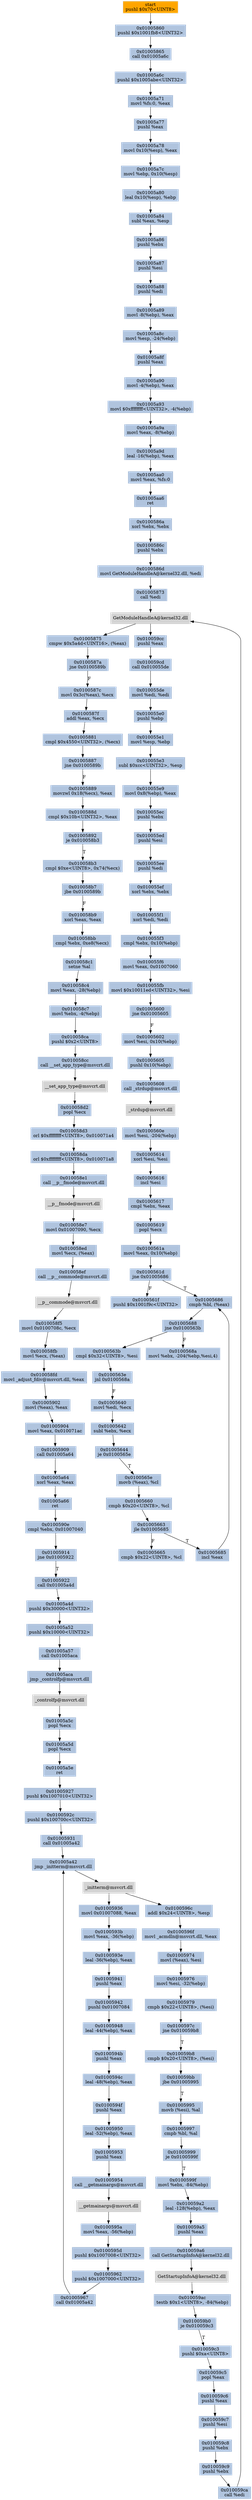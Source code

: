 digraph G {
node[shape=rectangle,style=filled,fillcolor=lightsteelblue,color=lightsteelblue]
bgcolor="transparent"
a0x0100585epushl_0x70UINT8[label="start\npushl $0x70<UINT8>",color="lightgrey",fillcolor="orange"];
a0x01005860pushl_0x1001fb8UINT32[label="0x01005860\npushl $0x1001fb8<UINT32>"];
a0x01005865call_0x01005a6c[label="0x01005865\ncall 0x01005a6c"];
a0x01005a6cpushl_0x1005abeUINT32[label="0x01005a6c\npushl $0x1005abe<UINT32>"];
a0x01005a71movl_fs_0_eax[label="0x01005a71\nmovl %fs:0, %eax"];
a0x01005a77pushl_eax[label="0x01005a77\npushl %eax"];
a0x01005a78movl_0x10esp__eax[label="0x01005a78\nmovl 0x10(%esp), %eax"];
a0x01005a7cmovl_ebp_0x10esp_[label="0x01005a7c\nmovl %ebp, 0x10(%esp)"];
a0x01005a80leal_0x10esp__ebp[label="0x01005a80\nleal 0x10(%esp), %ebp"];
a0x01005a84subl_eax_esp[label="0x01005a84\nsubl %eax, %esp"];
a0x01005a86pushl_ebx[label="0x01005a86\npushl %ebx"];
a0x01005a87pushl_esi[label="0x01005a87\npushl %esi"];
a0x01005a88pushl_edi[label="0x01005a88\npushl %edi"];
a0x01005a89movl__8ebp__eax[label="0x01005a89\nmovl -8(%ebp), %eax"];
a0x01005a8cmovl_esp__24ebp_[label="0x01005a8c\nmovl %esp, -24(%ebp)"];
a0x01005a8fpushl_eax[label="0x01005a8f\npushl %eax"];
a0x01005a90movl__4ebp__eax[label="0x01005a90\nmovl -4(%ebp), %eax"];
a0x01005a93movl_0xffffffffUINT32__4ebp_[label="0x01005a93\nmovl $0xffffffff<UINT32>, -4(%ebp)"];
a0x01005a9amovl_eax__8ebp_[label="0x01005a9a\nmovl %eax, -8(%ebp)"];
a0x01005a9dleal__16ebp__eax[label="0x01005a9d\nleal -16(%ebp), %eax"];
a0x01005aa0movl_eax_fs_0[label="0x01005aa0\nmovl %eax, %fs:0"];
a0x01005aa6ret[label="0x01005aa6\nret"];
a0x0100586axorl_ebx_ebx[label="0x0100586a\nxorl %ebx, %ebx"];
a0x0100586cpushl_ebx[label="0x0100586c\npushl %ebx"];
a0x0100586dmovl_GetModuleHandleA_kernel32_dll_edi[label="0x0100586d\nmovl GetModuleHandleA@kernel32.dll, %edi"];
a0x01005873call_edi[label="0x01005873\ncall %edi"];
GetModuleHandleA_kernel32_dll[label="GetModuleHandleA@kernel32.dll",color="lightgrey",fillcolor="lightgrey"];
a0x01005875cmpw_0x5a4dUINT16_eax_[label="0x01005875\ncmpw $0x5a4d<UINT16>, (%eax)"];
a0x0100587ajne_0x0100589b[label="0x0100587a\njne 0x0100589b"];
a0x0100587cmovl_0x3ceax__ecx[label="0x0100587c\nmovl 0x3c(%eax), %ecx"];
a0x0100587faddl_eax_ecx[label="0x0100587f\naddl %eax, %ecx"];
a0x01005881cmpl_0x4550UINT32_ecx_[label="0x01005881\ncmpl $0x4550<UINT32>, (%ecx)"];
a0x01005887jne_0x0100589b[label="0x01005887\njne 0x0100589b"];
a0x01005889movzwl_0x18ecx__eax[label="0x01005889\nmovzwl 0x18(%ecx), %eax"];
a0x0100588dcmpl_0x10bUINT32_eax[label="0x0100588d\ncmpl $0x10b<UINT32>, %eax"];
a0x01005892je_0x010058b3[label="0x01005892\nje 0x010058b3"];
a0x010058b3cmpl_0xeUINT8_0x74ecx_[label="0x010058b3\ncmpl $0xe<UINT8>, 0x74(%ecx)"];
a0x010058b7jbe_0x0100589b[label="0x010058b7\njbe 0x0100589b"];
a0x010058b9xorl_eax_eax[label="0x010058b9\nxorl %eax, %eax"];
a0x010058bbcmpl_ebx_0xe8ecx_[label="0x010058bb\ncmpl %ebx, 0xe8(%ecx)"];
a0x010058c1setne_al[label="0x010058c1\nsetne %al"];
a0x010058c4movl_eax__28ebp_[label="0x010058c4\nmovl %eax, -28(%ebp)"];
a0x010058c7movl_ebx__4ebp_[label="0x010058c7\nmovl %ebx, -4(%ebp)"];
a0x010058capushl_0x2UINT8[label="0x010058ca\npushl $0x2<UINT8>"];
a0x010058cccall___set_app_type_msvcrt_dll[label="0x010058cc\ncall __set_app_type@msvcrt.dll"];
a__set_app_type_msvcrt_dll[label="__set_app_type@msvcrt.dll",color="lightgrey",fillcolor="lightgrey"];
a0x010058d2popl_ecx[label="0x010058d2\npopl %ecx"];
a0x010058d3orl_0xffffffffUINT8_0x010071a4[label="0x010058d3\norl $0xffffffff<UINT8>, 0x010071a4"];
a0x010058daorl_0xffffffffUINT8_0x010071a8[label="0x010058da\norl $0xffffffff<UINT8>, 0x010071a8"];
a0x010058e1call___p__fmode_msvcrt_dll[label="0x010058e1\ncall __p__fmode@msvcrt.dll"];
a__p__fmode_msvcrt_dll[label="__p__fmode@msvcrt.dll",color="lightgrey",fillcolor="lightgrey"];
a0x010058e7movl_0x01007090_ecx[label="0x010058e7\nmovl 0x01007090, %ecx"];
a0x010058edmovl_ecx_eax_[label="0x010058ed\nmovl %ecx, (%eax)"];
a0x010058efcall___p__commode_msvcrt_dll[label="0x010058ef\ncall __p__commode@msvcrt.dll"];
a__p__commode_msvcrt_dll[label="__p__commode@msvcrt.dll",color="lightgrey",fillcolor="lightgrey"];
a0x010058f5movl_0x0100708c_ecx[label="0x010058f5\nmovl 0x0100708c, %ecx"];
a0x010058fbmovl_ecx_eax_[label="0x010058fb\nmovl %ecx, (%eax)"];
a0x010058fdmovl__adjust_fdiv_msvcrt_dll_eax[label="0x010058fd\nmovl _adjust_fdiv@msvcrt.dll, %eax"];
a0x01005902movl_eax__eax[label="0x01005902\nmovl (%eax), %eax"];
a0x01005904movl_eax_0x010071ac[label="0x01005904\nmovl %eax, 0x010071ac"];
a0x01005909call_0x01005a64[label="0x01005909\ncall 0x01005a64"];
a0x01005a64xorl_eax_eax[label="0x01005a64\nxorl %eax, %eax"];
a0x01005a66ret[label="0x01005a66\nret"];
a0x0100590ecmpl_ebx_0x01007040[label="0x0100590e\ncmpl %ebx, 0x01007040"];
a0x01005914jne_0x01005922[label="0x01005914\njne 0x01005922"];
a0x01005922call_0x01005a4d[label="0x01005922\ncall 0x01005a4d"];
a0x01005a4dpushl_0x30000UINT32[label="0x01005a4d\npushl $0x30000<UINT32>"];
a0x01005a52pushl_0x10000UINT32[label="0x01005a52\npushl $0x10000<UINT32>"];
a0x01005a57call_0x01005aca[label="0x01005a57\ncall 0x01005aca"];
a0x01005acajmp__controlfp_msvcrt_dll[label="0x01005aca\njmp _controlfp@msvcrt.dll"];
a_controlfp_msvcrt_dll[label="_controlfp@msvcrt.dll",color="lightgrey",fillcolor="lightgrey"];
a0x01005a5cpopl_ecx[label="0x01005a5c\npopl %ecx"];
a0x01005a5dpopl_ecx[label="0x01005a5d\npopl %ecx"];
a0x01005a5eret[label="0x01005a5e\nret"];
a0x01005927pushl_0x1007010UINT32[label="0x01005927\npushl $0x1007010<UINT32>"];
a0x0100592cpushl_0x100700cUINT32[label="0x0100592c\npushl $0x100700c<UINT32>"];
a0x01005931call_0x01005a42[label="0x01005931\ncall 0x01005a42"];
a0x01005a42jmp__initterm_msvcrt_dll[label="0x01005a42\njmp _initterm@msvcrt.dll"];
a_initterm_msvcrt_dll[label="_initterm@msvcrt.dll",color="lightgrey",fillcolor="lightgrey"];
a0x01005936movl_0x01007088_eax[label="0x01005936\nmovl 0x01007088, %eax"];
a0x0100593bmovl_eax__36ebp_[label="0x0100593b\nmovl %eax, -36(%ebp)"];
a0x0100593eleal__36ebp__eax[label="0x0100593e\nleal -36(%ebp), %eax"];
a0x01005941pushl_eax[label="0x01005941\npushl %eax"];
a0x01005942pushl_0x01007084[label="0x01005942\npushl 0x01007084"];
a0x01005948leal__44ebp__eax[label="0x01005948\nleal -44(%ebp), %eax"];
a0x0100594bpushl_eax[label="0x0100594b\npushl %eax"];
a0x0100594cleal__48ebp__eax[label="0x0100594c\nleal -48(%ebp), %eax"];
a0x0100594fpushl_eax[label="0x0100594f\npushl %eax"];
a0x01005950leal__52ebp__eax[label="0x01005950\nleal -52(%ebp), %eax"];
a0x01005953pushl_eax[label="0x01005953\npushl %eax"];
a0x01005954call___getmainargs_msvcrt_dll[label="0x01005954\ncall __getmainargs@msvcrt.dll"];
a__getmainargs_msvcrt_dll[label="__getmainargs@msvcrt.dll",color="lightgrey",fillcolor="lightgrey"];
a0x0100595amovl_eax__56ebp_[label="0x0100595a\nmovl %eax, -56(%ebp)"];
a0x0100595dpushl_0x1007008UINT32[label="0x0100595d\npushl $0x1007008<UINT32>"];
a0x01005962pushl_0x1007000UINT32[label="0x01005962\npushl $0x1007000<UINT32>"];
a0x01005967call_0x01005a42[label="0x01005967\ncall 0x01005a42"];
a0x0100596caddl_0x24UINT8_esp[label="0x0100596c\naddl $0x24<UINT8>, %esp"];
a0x0100596fmovl__acmdln_msvcrt_dll_eax[label="0x0100596f\nmovl _acmdln@msvcrt.dll, %eax"];
a0x01005974movl_eax__esi[label="0x01005974\nmovl (%eax), %esi"];
a0x01005976movl_esi__32ebp_[label="0x01005976\nmovl %esi, -32(%ebp)"];
a0x01005979cmpb_0x22UINT8_esi_[label="0x01005979\ncmpb $0x22<UINT8>, (%esi)"];
a0x0100597cjne_0x010059b8[label="0x0100597c\njne 0x010059b8"];
a0x010059b8cmpb_0x20UINT8_esi_[label="0x010059b8\ncmpb $0x20<UINT8>, (%esi)"];
a0x010059bbjbe_0x01005995[label="0x010059bb\njbe 0x01005995"];
a0x01005995movb_esi__al[label="0x01005995\nmovb (%esi), %al"];
a0x01005997cmpb_bl_al[label="0x01005997\ncmpb %bl, %al"];
a0x01005999je_0x0100599f[label="0x01005999\nje 0x0100599f"];
a0x0100599fmovl_ebx__84ebp_[label="0x0100599f\nmovl %ebx, -84(%ebp)"];
a0x010059a2leal__128ebp__eax[label="0x010059a2\nleal -128(%ebp), %eax"];
a0x010059a5pushl_eax[label="0x010059a5\npushl %eax"];
a0x010059a6call_GetStartupInfoA_kernel32_dll[label="0x010059a6\ncall GetStartupInfoA@kernel32.dll"];
GetStartupInfoA_kernel32_dll[label="GetStartupInfoA@kernel32.dll",color="lightgrey",fillcolor="lightgrey"];
a0x010059actestb_0x1UINT8__84ebp_[label="0x010059ac\ntestb $0x1<UINT8>, -84(%ebp)"];
a0x010059b0je_0x010059c3[label="0x010059b0\nje 0x010059c3"];
a0x010059c3pushl_0xaUINT8[label="0x010059c3\npushl $0xa<UINT8>"];
a0x010059c5popl_eax[label="0x010059c5\npopl %eax"];
a0x010059c6pushl_eax[label="0x010059c6\npushl %eax"];
a0x010059c7pushl_esi[label="0x010059c7\npushl %esi"];
a0x010059c8pushl_ebx[label="0x010059c8\npushl %ebx"];
a0x010059c9pushl_ebx[label="0x010059c9\npushl %ebx"];
a0x010059cacall_edi[label="0x010059ca\ncall %edi"];
a0x010059ccpushl_eax[label="0x010059cc\npushl %eax"];
a0x010059cdcall_0x010055de[label="0x010059cd\ncall 0x010055de"];
a0x010055demovl_edi_edi[label="0x010055de\nmovl %edi, %edi"];
a0x010055e0pushl_ebp[label="0x010055e0\npushl %ebp"];
a0x010055e1movl_esp_ebp[label="0x010055e1\nmovl %esp, %ebp"];
a0x010055e3subl_0xccUINT32_esp[label="0x010055e3\nsubl $0xcc<UINT32>, %esp"];
a0x010055e9movl_0x8ebp__eax[label="0x010055e9\nmovl 0x8(%ebp), %eax"];
a0x010055ecpushl_ebx[label="0x010055ec\npushl %ebx"];
a0x010055edpushl_esi[label="0x010055ed\npushl %esi"];
a0x010055eepushl_edi[label="0x010055ee\npushl %edi"];
a0x010055efxorl_ebx_ebx[label="0x010055ef\nxorl %ebx, %ebx"];
a0x010055f1xorl_edi_edi[label="0x010055f1\nxorl %edi, %edi"];
a0x010055f3cmpl_ebx_0x10ebp_[label="0x010055f3\ncmpl %ebx, 0x10(%ebp)"];
a0x010055f6movl_eax_0x01007060[label="0x010055f6\nmovl %eax, 0x01007060"];
a0x010055fbmovl_0x10011edUINT32_esi[label="0x010055fb\nmovl $0x10011ed<UINT32>, %esi"];
a0x01005600jne_0x01005605[label="0x01005600\njne 0x01005605"];
a0x01005602movl_esi_0x10ebp_[label="0x01005602\nmovl %esi, 0x10(%ebp)"];
a0x01005605pushl_0x10ebp_[label="0x01005605\npushl 0x10(%ebp)"];
a0x01005608call__strdup_msvcrt_dll[label="0x01005608\ncall _strdup@msvcrt.dll"];
a_strdup_msvcrt_dll[label="_strdup@msvcrt.dll",color="lightgrey",fillcolor="lightgrey"];
a0x0100560emovl_esi__204ebp_[label="0x0100560e\nmovl %esi, -204(%ebp)"];
a0x01005614xorl_esi_esi[label="0x01005614\nxorl %esi, %esi"];
a0x01005616incl_esi[label="0x01005616\nincl %esi"];
a0x01005617cmpl_ebx_eax[label="0x01005617\ncmpl %ebx, %eax"];
a0x01005619popl_ecx[label="0x01005619\npopl %ecx"];
a0x0100561amovl_eax_0x10ebp_[label="0x0100561a\nmovl %eax, 0x10(%ebp)"];
a0x0100561djne_0x01005686[label="0x0100561d\njne 0x01005686"];
a0x0100561fpushl_0x1001f9cUINT32[label="0x0100561f\npushl $0x1001f9c<UINT32>"];
a0x01005686cmpb_bl_eax_[label="0x01005686\ncmpb %bl, (%eax)"];
a0x01005688jne_0x0100563b[label="0x01005688\njne 0x0100563b"];
a0x0100568amovl_ebx__204ebpesi4_[label="0x0100568a\nmovl %ebx, -204(%ebp,%esi,4)"];
a0x0100563bcmpl_0x32UINT8_esi[label="0x0100563b\ncmpl $0x32<UINT8>, %esi"];
a0x0100563ejnl_0x0100568a[label="0x0100563e\njnl 0x0100568a"];
a0x01005640movl_edi_ecx[label="0x01005640\nmovl %edi, %ecx"];
a0x01005642subl_ebx_ecx[label="0x01005642\nsubl %ebx, %ecx"];
a0x01005644je_0x0100565e[label="0x01005644\nje 0x0100565e"];
a0x0100565emovb_eax__cl[label="0x0100565e\nmovb (%eax), %cl"];
a0x01005660cmpb_0x20UINT8_cl[label="0x01005660\ncmpb $0x20<UINT8>, %cl"];
a0x01005663jle_0x01005685[label="0x01005663\njle 0x01005685"];
a0x01005665cmpb_0x22UINT8_cl[label="0x01005665\ncmpb $0x22<UINT8>, %cl"];
a0x01005685incl_eax[label="0x01005685\nincl %eax"];
a0x0100585epushl_0x70UINT8 -> a0x01005860pushl_0x1001fb8UINT32 [color="#000000"];
a0x01005860pushl_0x1001fb8UINT32 -> a0x01005865call_0x01005a6c [color="#000000"];
a0x01005865call_0x01005a6c -> a0x01005a6cpushl_0x1005abeUINT32 [color="#000000"];
a0x01005a6cpushl_0x1005abeUINT32 -> a0x01005a71movl_fs_0_eax [color="#000000"];
a0x01005a71movl_fs_0_eax -> a0x01005a77pushl_eax [color="#000000"];
a0x01005a77pushl_eax -> a0x01005a78movl_0x10esp__eax [color="#000000"];
a0x01005a78movl_0x10esp__eax -> a0x01005a7cmovl_ebp_0x10esp_ [color="#000000"];
a0x01005a7cmovl_ebp_0x10esp_ -> a0x01005a80leal_0x10esp__ebp [color="#000000"];
a0x01005a80leal_0x10esp__ebp -> a0x01005a84subl_eax_esp [color="#000000"];
a0x01005a84subl_eax_esp -> a0x01005a86pushl_ebx [color="#000000"];
a0x01005a86pushl_ebx -> a0x01005a87pushl_esi [color="#000000"];
a0x01005a87pushl_esi -> a0x01005a88pushl_edi [color="#000000"];
a0x01005a88pushl_edi -> a0x01005a89movl__8ebp__eax [color="#000000"];
a0x01005a89movl__8ebp__eax -> a0x01005a8cmovl_esp__24ebp_ [color="#000000"];
a0x01005a8cmovl_esp__24ebp_ -> a0x01005a8fpushl_eax [color="#000000"];
a0x01005a8fpushl_eax -> a0x01005a90movl__4ebp__eax [color="#000000"];
a0x01005a90movl__4ebp__eax -> a0x01005a93movl_0xffffffffUINT32__4ebp_ [color="#000000"];
a0x01005a93movl_0xffffffffUINT32__4ebp_ -> a0x01005a9amovl_eax__8ebp_ [color="#000000"];
a0x01005a9amovl_eax__8ebp_ -> a0x01005a9dleal__16ebp__eax [color="#000000"];
a0x01005a9dleal__16ebp__eax -> a0x01005aa0movl_eax_fs_0 [color="#000000"];
a0x01005aa0movl_eax_fs_0 -> a0x01005aa6ret [color="#000000"];
a0x01005aa6ret -> a0x0100586axorl_ebx_ebx [color="#000000"];
a0x0100586axorl_ebx_ebx -> a0x0100586cpushl_ebx [color="#000000"];
a0x0100586cpushl_ebx -> a0x0100586dmovl_GetModuleHandleA_kernel32_dll_edi [color="#000000"];
a0x0100586dmovl_GetModuleHandleA_kernel32_dll_edi -> a0x01005873call_edi [color="#000000"];
a0x01005873call_edi -> GetModuleHandleA_kernel32_dll [color="#000000"];
GetModuleHandleA_kernel32_dll -> a0x01005875cmpw_0x5a4dUINT16_eax_ [color="#000000"];
a0x01005875cmpw_0x5a4dUINT16_eax_ -> a0x0100587ajne_0x0100589b [color="#000000"];
a0x0100587ajne_0x0100589b -> a0x0100587cmovl_0x3ceax__ecx [color="#000000",label="F"];
a0x0100587cmovl_0x3ceax__ecx -> a0x0100587faddl_eax_ecx [color="#000000"];
a0x0100587faddl_eax_ecx -> a0x01005881cmpl_0x4550UINT32_ecx_ [color="#000000"];
a0x01005881cmpl_0x4550UINT32_ecx_ -> a0x01005887jne_0x0100589b [color="#000000"];
a0x01005887jne_0x0100589b -> a0x01005889movzwl_0x18ecx__eax [color="#000000",label="F"];
a0x01005889movzwl_0x18ecx__eax -> a0x0100588dcmpl_0x10bUINT32_eax [color="#000000"];
a0x0100588dcmpl_0x10bUINT32_eax -> a0x01005892je_0x010058b3 [color="#000000"];
a0x01005892je_0x010058b3 -> a0x010058b3cmpl_0xeUINT8_0x74ecx_ [color="#000000",label="T"];
a0x010058b3cmpl_0xeUINT8_0x74ecx_ -> a0x010058b7jbe_0x0100589b [color="#000000"];
a0x010058b7jbe_0x0100589b -> a0x010058b9xorl_eax_eax [color="#000000",label="F"];
a0x010058b9xorl_eax_eax -> a0x010058bbcmpl_ebx_0xe8ecx_ [color="#000000"];
a0x010058bbcmpl_ebx_0xe8ecx_ -> a0x010058c1setne_al [color="#000000"];
a0x010058c1setne_al -> a0x010058c4movl_eax__28ebp_ [color="#000000"];
a0x010058c4movl_eax__28ebp_ -> a0x010058c7movl_ebx__4ebp_ [color="#000000"];
a0x010058c7movl_ebx__4ebp_ -> a0x010058capushl_0x2UINT8 [color="#000000"];
a0x010058capushl_0x2UINT8 -> a0x010058cccall___set_app_type_msvcrt_dll [color="#000000"];
a0x010058cccall___set_app_type_msvcrt_dll -> a__set_app_type_msvcrt_dll [color="#000000"];
a__set_app_type_msvcrt_dll -> a0x010058d2popl_ecx [color="#000000"];
a0x010058d2popl_ecx -> a0x010058d3orl_0xffffffffUINT8_0x010071a4 [color="#000000"];
a0x010058d3orl_0xffffffffUINT8_0x010071a4 -> a0x010058daorl_0xffffffffUINT8_0x010071a8 [color="#000000"];
a0x010058daorl_0xffffffffUINT8_0x010071a8 -> a0x010058e1call___p__fmode_msvcrt_dll [color="#000000"];
a0x010058e1call___p__fmode_msvcrt_dll -> a__p__fmode_msvcrt_dll [color="#000000"];
a__p__fmode_msvcrt_dll -> a0x010058e7movl_0x01007090_ecx [color="#000000"];
a0x010058e7movl_0x01007090_ecx -> a0x010058edmovl_ecx_eax_ [color="#000000"];
a0x010058edmovl_ecx_eax_ -> a0x010058efcall___p__commode_msvcrt_dll [color="#000000"];
a0x010058efcall___p__commode_msvcrt_dll -> a__p__commode_msvcrt_dll [color="#000000"];
a__p__commode_msvcrt_dll -> a0x010058f5movl_0x0100708c_ecx [color="#000000"];
a0x010058f5movl_0x0100708c_ecx -> a0x010058fbmovl_ecx_eax_ [color="#000000"];
a0x010058fbmovl_ecx_eax_ -> a0x010058fdmovl__adjust_fdiv_msvcrt_dll_eax [color="#000000"];
a0x010058fdmovl__adjust_fdiv_msvcrt_dll_eax -> a0x01005902movl_eax__eax [color="#000000"];
a0x01005902movl_eax__eax -> a0x01005904movl_eax_0x010071ac [color="#000000"];
a0x01005904movl_eax_0x010071ac -> a0x01005909call_0x01005a64 [color="#000000"];
a0x01005909call_0x01005a64 -> a0x01005a64xorl_eax_eax [color="#000000"];
a0x01005a64xorl_eax_eax -> a0x01005a66ret [color="#000000"];
a0x01005a66ret -> a0x0100590ecmpl_ebx_0x01007040 [color="#000000"];
a0x0100590ecmpl_ebx_0x01007040 -> a0x01005914jne_0x01005922 [color="#000000"];
a0x01005914jne_0x01005922 -> a0x01005922call_0x01005a4d [color="#000000",label="T"];
a0x01005922call_0x01005a4d -> a0x01005a4dpushl_0x30000UINT32 [color="#000000"];
a0x01005a4dpushl_0x30000UINT32 -> a0x01005a52pushl_0x10000UINT32 [color="#000000"];
a0x01005a52pushl_0x10000UINT32 -> a0x01005a57call_0x01005aca [color="#000000"];
a0x01005a57call_0x01005aca -> a0x01005acajmp__controlfp_msvcrt_dll [color="#000000"];
a0x01005acajmp__controlfp_msvcrt_dll -> a_controlfp_msvcrt_dll [color="#000000"];
a_controlfp_msvcrt_dll -> a0x01005a5cpopl_ecx [color="#000000"];
a0x01005a5cpopl_ecx -> a0x01005a5dpopl_ecx [color="#000000"];
a0x01005a5dpopl_ecx -> a0x01005a5eret [color="#000000"];
a0x01005a5eret -> a0x01005927pushl_0x1007010UINT32 [color="#000000"];
a0x01005927pushl_0x1007010UINT32 -> a0x0100592cpushl_0x100700cUINT32 [color="#000000"];
a0x0100592cpushl_0x100700cUINT32 -> a0x01005931call_0x01005a42 [color="#000000"];
a0x01005931call_0x01005a42 -> a0x01005a42jmp__initterm_msvcrt_dll [color="#000000"];
a0x01005a42jmp__initterm_msvcrt_dll -> a_initterm_msvcrt_dll [color="#000000"];
a_initterm_msvcrt_dll -> a0x01005936movl_0x01007088_eax [color="#000000"];
a0x01005936movl_0x01007088_eax -> a0x0100593bmovl_eax__36ebp_ [color="#000000"];
a0x0100593bmovl_eax__36ebp_ -> a0x0100593eleal__36ebp__eax [color="#000000"];
a0x0100593eleal__36ebp__eax -> a0x01005941pushl_eax [color="#000000"];
a0x01005941pushl_eax -> a0x01005942pushl_0x01007084 [color="#000000"];
a0x01005942pushl_0x01007084 -> a0x01005948leal__44ebp__eax [color="#000000"];
a0x01005948leal__44ebp__eax -> a0x0100594bpushl_eax [color="#000000"];
a0x0100594bpushl_eax -> a0x0100594cleal__48ebp__eax [color="#000000"];
a0x0100594cleal__48ebp__eax -> a0x0100594fpushl_eax [color="#000000"];
a0x0100594fpushl_eax -> a0x01005950leal__52ebp__eax [color="#000000"];
a0x01005950leal__52ebp__eax -> a0x01005953pushl_eax [color="#000000"];
a0x01005953pushl_eax -> a0x01005954call___getmainargs_msvcrt_dll [color="#000000"];
a0x01005954call___getmainargs_msvcrt_dll -> a__getmainargs_msvcrt_dll [color="#000000"];
a__getmainargs_msvcrt_dll -> a0x0100595amovl_eax__56ebp_ [color="#000000"];
a0x0100595amovl_eax__56ebp_ -> a0x0100595dpushl_0x1007008UINT32 [color="#000000"];
a0x0100595dpushl_0x1007008UINT32 -> a0x01005962pushl_0x1007000UINT32 [color="#000000"];
a0x01005962pushl_0x1007000UINT32 -> a0x01005967call_0x01005a42 [color="#000000"];
a0x01005967call_0x01005a42 -> a0x01005a42jmp__initterm_msvcrt_dll [color="#000000"];
a_initterm_msvcrt_dll -> a0x0100596caddl_0x24UINT8_esp [color="#000000"];
a0x0100596caddl_0x24UINT8_esp -> a0x0100596fmovl__acmdln_msvcrt_dll_eax [color="#000000"];
a0x0100596fmovl__acmdln_msvcrt_dll_eax -> a0x01005974movl_eax__esi [color="#000000"];
a0x01005974movl_eax__esi -> a0x01005976movl_esi__32ebp_ [color="#000000"];
a0x01005976movl_esi__32ebp_ -> a0x01005979cmpb_0x22UINT8_esi_ [color="#000000"];
a0x01005979cmpb_0x22UINT8_esi_ -> a0x0100597cjne_0x010059b8 [color="#000000"];
a0x0100597cjne_0x010059b8 -> a0x010059b8cmpb_0x20UINT8_esi_ [color="#000000",label="T"];
a0x010059b8cmpb_0x20UINT8_esi_ -> a0x010059bbjbe_0x01005995 [color="#000000"];
a0x010059bbjbe_0x01005995 -> a0x01005995movb_esi__al [color="#000000",label="T"];
a0x01005995movb_esi__al -> a0x01005997cmpb_bl_al [color="#000000"];
a0x01005997cmpb_bl_al -> a0x01005999je_0x0100599f [color="#000000"];
a0x01005999je_0x0100599f -> a0x0100599fmovl_ebx__84ebp_ [color="#000000",label="T"];
a0x0100599fmovl_ebx__84ebp_ -> a0x010059a2leal__128ebp__eax [color="#000000"];
a0x010059a2leal__128ebp__eax -> a0x010059a5pushl_eax [color="#000000"];
a0x010059a5pushl_eax -> a0x010059a6call_GetStartupInfoA_kernel32_dll [color="#000000"];
a0x010059a6call_GetStartupInfoA_kernel32_dll -> GetStartupInfoA_kernel32_dll [color="#000000"];
GetStartupInfoA_kernel32_dll -> a0x010059actestb_0x1UINT8__84ebp_ [color="#000000"];
a0x010059actestb_0x1UINT8__84ebp_ -> a0x010059b0je_0x010059c3 [color="#000000"];
a0x010059b0je_0x010059c3 -> a0x010059c3pushl_0xaUINT8 [color="#000000",label="T"];
a0x010059c3pushl_0xaUINT8 -> a0x010059c5popl_eax [color="#000000"];
a0x010059c5popl_eax -> a0x010059c6pushl_eax [color="#000000"];
a0x010059c6pushl_eax -> a0x010059c7pushl_esi [color="#000000"];
a0x010059c7pushl_esi -> a0x010059c8pushl_ebx [color="#000000"];
a0x010059c8pushl_ebx -> a0x010059c9pushl_ebx [color="#000000"];
a0x010059c9pushl_ebx -> a0x010059cacall_edi [color="#000000"];
a0x010059cacall_edi -> GetModuleHandleA_kernel32_dll [color="#000000"];
GetModuleHandleA_kernel32_dll -> a0x010059ccpushl_eax [color="#000000"];
a0x010059ccpushl_eax -> a0x010059cdcall_0x010055de [color="#000000"];
a0x010059cdcall_0x010055de -> a0x010055demovl_edi_edi [color="#000000"];
a0x010055demovl_edi_edi -> a0x010055e0pushl_ebp [color="#000000"];
a0x010055e0pushl_ebp -> a0x010055e1movl_esp_ebp [color="#000000"];
a0x010055e1movl_esp_ebp -> a0x010055e3subl_0xccUINT32_esp [color="#000000"];
a0x010055e3subl_0xccUINT32_esp -> a0x010055e9movl_0x8ebp__eax [color="#000000"];
a0x010055e9movl_0x8ebp__eax -> a0x010055ecpushl_ebx [color="#000000"];
a0x010055ecpushl_ebx -> a0x010055edpushl_esi [color="#000000"];
a0x010055edpushl_esi -> a0x010055eepushl_edi [color="#000000"];
a0x010055eepushl_edi -> a0x010055efxorl_ebx_ebx [color="#000000"];
a0x010055efxorl_ebx_ebx -> a0x010055f1xorl_edi_edi [color="#000000"];
a0x010055f1xorl_edi_edi -> a0x010055f3cmpl_ebx_0x10ebp_ [color="#000000"];
a0x010055f3cmpl_ebx_0x10ebp_ -> a0x010055f6movl_eax_0x01007060 [color="#000000"];
a0x010055f6movl_eax_0x01007060 -> a0x010055fbmovl_0x10011edUINT32_esi [color="#000000"];
a0x010055fbmovl_0x10011edUINT32_esi -> a0x01005600jne_0x01005605 [color="#000000"];
a0x01005600jne_0x01005605 -> a0x01005602movl_esi_0x10ebp_ [color="#000000",label="F"];
a0x01005602movl_esi_0x10ebp_ -> a0x01005605pushl_0x10ebp_ [color="#000000"];
a0x01005605pushl_0x10ebp_ -> a0x01005608call__strdup_msvcrt_dll [color="#000000"];
a0x01005608call__strdup_msvcrt_dll -> a_strdup_msvcrt_dll [color="#000000"];
a_strdup_msvcrt_dll -> a0x0100560emovl_esi__204ebp_ [color="#000000"];
a0x0100560emovl_esi__204ebp_ -> a0x01005614xorl_esi_esi [color="#000000"];
a0x01005614xorl_esi_esi -> a0x01005616incl_esi [color="#000000"];
a0x01005616incl_esi -> a0x01005617cmpl_ebx_eax [color="#000000"];
a0x01005617cmpl_ebx_eax -> a0x01005619popl_ecx [color="#000000"];
a0x01005619popl_ecx -> a0x0100561amovl_eax_0x10ebp_ [color="#000000"];
a0x0100561amovl_eax_0x10ebp_ -> a0x0100561djne_0x01005686 [color="#000000"];
a0x0100561djne_0x01005686 -> a0x0100561fpushl_0x1001f9cUINT32 [color="#000000",label="F"];
a0x0100561djne_0x01005686 -> a0x01005686cmpb_bl_eax_ [color="#000000",label="T"];
a0x01005686cmpb_bl_eax_ -> a0x01005688jne_0x0100563b [color="#000000"];
a0x01005688jne_0x0100563b -> a0x0100568amovl_ebx__204ebpesi4_ [color="#000000",label="F"];
a0x01005688jne_0x0100563b -> a0x0100563bcmpl_0x32UINT8_esi [color="#000000",label="T"];
a0x0100563bcmpl_0x32UINT8_esi -> a0x0100563ejnl_0x0100568a [color="#000000"];
a0x0100563ejnl_0x0100568a -> a0x01005640movl_edi_ecx [color="#000000",label="F"];
a0x01005640movl_edi_ecx -> a0x01005642subl_ebx_ecx [color="#000000"];
a0x01005642subl_ebx_ecx -> a0x01005644je_0x0100565e [color="#000000"];
a0x01005644je_0x0100565e -> a0x0100565emovb_eax__cl [color="#000000",label="T"];
a0x0100565emovb_eax__cl -> a0x01005660cmpb_0x20UINT8_cl [color="#000000"];
a0x01005660cmpb_0x20UINT8_cl -> a0x01005663jle_0x01005685 [color="#000000"];
a0x01005663jle_0x01005685 -> a0x01005665cmpb_0x22UINT8_cl [color="#000000",label="F"];
a0x01005663jle_0x01005685 -> a0x01005685incl_eax [color="#000000",label="T"];
a0x01005685incl_eax -> a0x01005686cmpb_bl_eax_ [color="#000000"];
}
